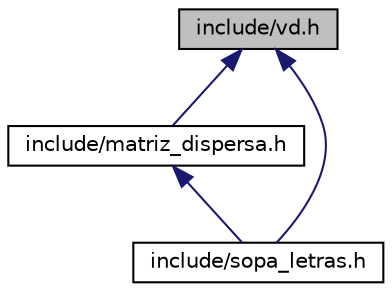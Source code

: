 digraph "include/vd.h"
{
  edge [fontname="Helvetica",fontsize="10",labelfontname="Helvetica",labelfontsize="10"];
  node [fontname="Helvetica",fontsize="10",shape=record];
  Node1 [label="include/vd.h",height=0.2,width=0.4,color="black", fillcolor="grey75", style="filled", fontcolor="black"];
  Node1 -> Node2 [dir="back",color="midnightblue",fontsize="10",style="solid",fontname="Helvetica"];
  Node2 [label="include/matriz_dispersa.h",height=0.2,width=0.4,color="black", fillcolor="white", style="filled",URL="$de/de6/matriz__dispersa_8h.html",tooltip="Fichero cabecera del TDA Matriz Dispersa. "];
  Node2 -> Node3 [dir="back",color="midnightblue",fontsize="10",style="solid",fontname="Helvetica"];
  Node3 [label="include/sopa_letras.h",height=0.2,width=0.4,color="black", fillcolor="white", style="filled",URL="$d7/dd3/sopa__letras_8h_source.html"];
  Node1 -> Node3 [dir="back",color="midnightblue",fontsize="10",style="solid",fontname="Helvetica"];
}

